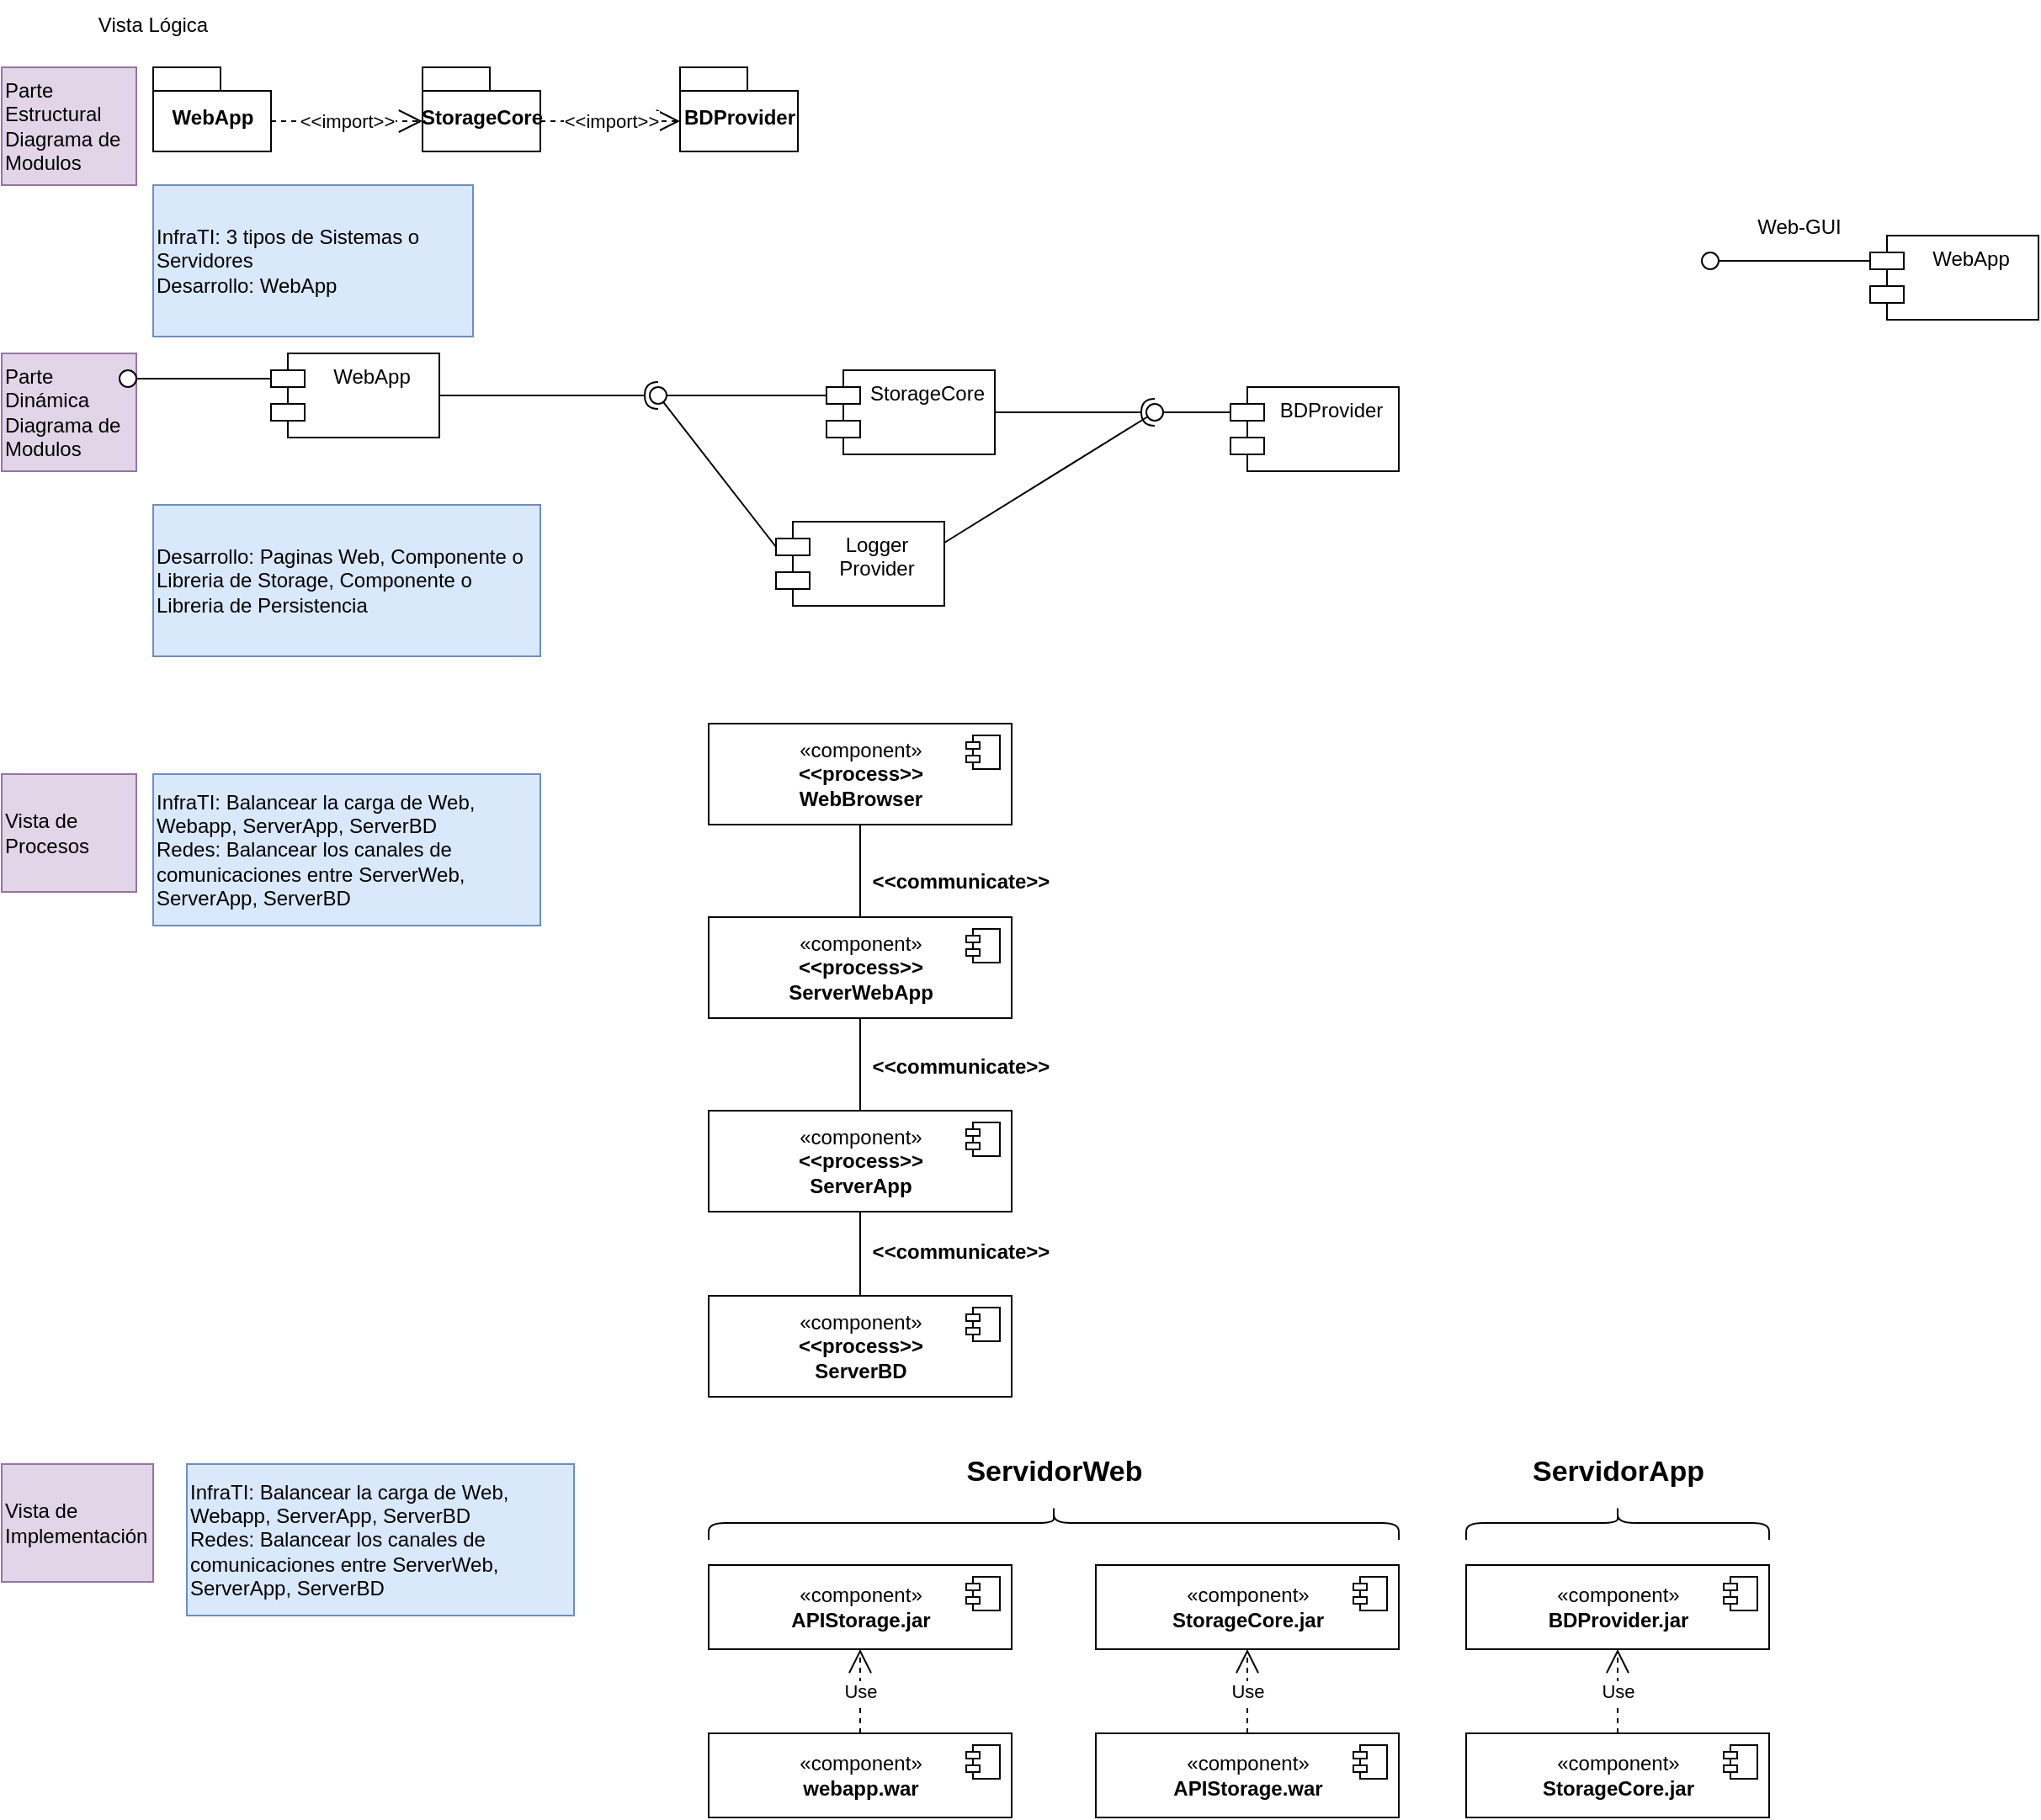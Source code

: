 <mxfile version="20.5.1" type="github">
  <diagram id="VrS3AXrRgCxmbk2wjC0r" name="Página-1">
    <mxGraphModel dx="1038" dy="571" grid="1" gridSize="10" guides="1" tooltips="1" connect="1" arrows="1" fold="1" page="1" pageScale="1" pageWidth="827" pageHeight="1169" math="0" shadow="0">
      <root>
        <mxCell id="0" />
        <mxCell id="1" parent="0" />
        <mxCell id="zn4TOYktsXlcLtezzBeB-1" value="Parte Estructural&lt;br&gt;Diagrama de Modulos" style="text;html=1;strokeColor=#9673a6;fillColor=#e1d5e7;align=left;verticalAlign=middle;whiteSpace=wrap;rounded=0;" parent="1" vertex="1">
          <mxGeometry x="10" y="50" width="80" height="70" as="geometry" />
        </mxCell>
        <mxCell id="zn4TOYktsXlcLtezzBeB-4" value="Vista Lógica" style="text;html=1;strokeColor=none;fillColor=none;align=center;verticalAlign=middle;whiteSpace=wrap;rounded=0;" parent="1" vertex="1">
          <mxGeometry x="10" y="10" width="180" height="30" as="geometry" />
        </mxCell>
        <mxCell id="zn4TOYktsXlcLtezzBeB-5" value="WebApp" style="shape=folder;fontStyle=1;spacingTop=10;tabWidth=40;tabHeight=14;tabPosition=left;html=1;" parent="1" vertex="1">
          <mxGeometry x="100" y="50" width="70" height="50" as="geometry" />
        </mxCell>
        <mxCell id="zn4TOYktsXlcLtezzBeB-6" value="StorageCore" style="shape=folder;fontStyle=1;spacingTop=10;tabWidth=40;tabHeight=14;tabPosition=left;html=1;" parent="1" vertex="1">
          <mxGeometry x="260" y="50" width="70" height="50" as="geometry" />
        </mxCell>
        <mxCell id="zn4TOYktsXlcLtezzBeB-7" value="BDProvider" style="shape=folder;fontStyle=1;spacingTop=10;tabWidth=40;tabHeight=14;tabPosition=left;html=1;" parent="1" vertex="1">
          <mxGeometry x="413" y="50" width="70" height="50" as="geometry" />
        </mxCell>
        <mxCell id="zn4TOYktsXlcLtezzBeB-8" value="&amp;lt;&amp;lt;import&amp;gt;&amp;gt;" style="endArrow=open;endSize=12;dashed=1;html=1;rounded=0;exitX=0;exitY=0;exitDx=70;exitDy=32;exitPerimeter=0;entryX=0;entryY=0;entryDx=0;entryDy=32;entryPerimeter=0;" parent="1" source="zn4TOYktsXlcLtezzBeB-5" target="zn4TOYktsXlcLtezzBeB-6" edge="1">
          <mxGeometry width="160" relative="1" as="geometry">
            <mxPoint x="160" y="100" as="sourcePoint" />
            <mxPoint x="320" y="100" as="targetPoint" />
          </mxGeometry>
        </mxCell>
        <mxCell id="zn4TOYktsXlcLtezzBeB-9" value="&amp;lt;&amp;lt;import&amp;gt;&amp;gt;" style="endArrow=open;endSize=12;dashed=1;html=1;rounded=0;exitX=0;exitY=0;exitDx=70;exitDy=32;exitPerimeter=0;entryX=0;entryY=0;entryDx=0;entryDy=32;entryPerimeter=0;" parent="1" source="zn4TOYktsXlcLtezzBeB-6" target="zn4TOYktsXlcLtezzBeB-7" edge="1">
          <mxGeometry width="160" relative="1" as="geometry">
            <mxPoint x="160" y="100" as="sourcePoint" />
            <mxPoint x="320" y="100" as="targetPoint" />
          </mxGeometry>
        </mxCell>
        <mxCell id="zn4TOYktsXlcLtezzBeB-10" value="InfraTI: 3 tipos de Sistemas o Servidores&lt;br&gt;Desarrollo: WebApp" style="text;html=1;strokeColor=#6c8ebf;fillColor=#dae8fc;align=left;verticalAlign=middle;whiteSpace=wrap;rounded=0;" parent="1" vertex="1">
          <mxGeometry x="100" y="120" width="190" height="90" as="geometry" />
        </mxCell>
        <mxCell id="zn4TOYktsXlcLtezzBeB-12" value="Parte Dinámica&lt;br&gt;Diagrama de Modulos" style="text;html=1;strokeColor=#9673a6;fillColor=#e1d5e7;align=left;verticalAlign=middle;whiteSpace=wrap;rounded=0;" parent="1" vertex="1">
          <mxGeometry x="10" y="220" width="80" height="70" as="geometry" />
        </mxCell>
        <mxCell id="zn4TOYktsXlcLtezzBeB-13" value="" style="rounded=0;orthogonalLoop=1;jettySize=auto;html=1;endArrow=none;endFill=0;sketch=0;sourcePerimeterSpacing=0;targetPerimeterSpacing=0;exitX=0;exitY=0;exitDx=0;exitDy=15;exitPerimeter=0;" parent="1" source="zn4TOYktsXlcLtezzBeB-16" target="zn4TOYktsXlcLtezzBeB-15" edge="1">
          <mxGeometry relative="1" as="geometry">
            <mxPoint x="190" y="235" as="sourcePoint" />
          </mxGeometry>
        </mxCell>
        <mxCell id="zn4TOYktsXlcLtezzBeB-15" value="" style="ellipse;whiteSpace=wrap;html=1;align=center;aspect=fixed;resizable=0;points=[];outlineConnect=0;sketch=0;" parent="1" vertex="1">
          <mxGeometry x="80" y="230" width="10" height="10" as="geometry" />
        </mxCell>
        <mxCell id="zn4TOYktsXlcLtezzBeB-16" value="WebApp" style="shape=module;align=left;spacingLeft=20;align=center;verticalAlign=top;" parent="1" vertex="1">
          <mxGeometry x="170" y="220" width="100" height="50" as="geometry" />
        </mxCell>
        <mxCell id="zn4TOYktsXlcLtezzBeB-17" value="Web-GUI" style="text;html=1;strokeColor=none;fillColor=none;align=center;verticalAlign=middle;whiteSpace=wrap;rounded=0;" parent="1" vertex="1">
          <mxGeometry x="1047.5" y="130" width="60" height="30" as="geometry" />
        </mxCell>
        <mxCell id="zn4TOYktsXlcLtezzBeB-18" value="" style="rounded=0;orthogonalLoop=1;jettySize=auto;html=1;endArrow=none;endFill=0;sketch=0;sourcePerimeterSpacing=0;targetPerimeterSpacing=0;exitX=0;exitY=0;exitDx=0;exitDy=15;exitPerimeter=0;" parent="1" source="zn4TOYktsXlcLtezzBeB-21" target="zn4TOYktsXlcLtezzBeB-20" edge="1">
          <mxGeometry relative="1" as="geometry">
            <mxPoint x="400" y="300" as="sourcePoint" />
          </mxGeometry>
        </mxCell>
        <mxCell id="zn4TOYktsXlcLtezzBeB-19" value="" style="rounded=0;orthogonalLoop=1;jettySize=auto;html=1;endArrow=halfCircle;endFill=0;entryX=0.5;entryY=0.5;endSize=6;strokeWidth=1;sketch=0;exitX=1;exitY=0.5;exitDx=0;exitDy=0;" parent="1" source="zn4TOYktsXlcLtezzBeB-16" target="zn4TOYktsXlcLtezzBeB-20" edge="1">
          <mxGeometry relative="1" as="geometry">
            <mxPoint x="420" y="245" as="sourcePoint" />
          </mxGeometry>
        </mxCell>
        <mxCell id="zn4TOYktsXlcLtezzBeB-20" value="" style="ellipse;whiteSpace=wrap;html=1;align=center;aspect=fixed;resizable=0;points=[];outlineConnect=0;sketch=0;" parent="1" vertex="1">
          <mxGeometry x="395" y="240" width="10" height="10" as="geometry" />
        </mxCell>
        <mxCell id="zn4TOYktsXlcLtezzBeB-21" value="StorageCore" style="shape=module;align=left;spacingLeft=20;align=center;verticalAlign=top;" parent="1" vertex="1">
          <mxGeometry x="500" y="230" width="100" height="50" as="geometry" />
        </mxCell>
        <mxCell id="zn4TOYktsXlcLtezzBeB-22" value="" style="rounded=0;orthogonalLoop=1;jettySize=auto;html=1;endArrow=none;endFill=0;sketch=0;sourcePerimeterSpacing=0;targetPerimeterSpacing=0;exitX=0;exitY=0;exitDx=0;exitDy=15;exitPerimeter=0;" parent="1" source="zn4TOYktsXlcLtezzBeB-25" target="zn4TOYktsXlcLtezzBeB-20" edge="1">
          <mxGeometry relative="1" as="geometry">
            <mxPoint x="400" y="310" as="sourcePoint" />
          </mxGeometry>
        </mxCell>
        <mxCell id="zn4TOYktsXlcLtezzBeB-25" value="Logger&#xa;Provider" style="shape=module;align=left;spacingLeft=20;align=center;verticalAlign=top;" parent="1" vertex="1">
          <mxGeometry x="470" y="320" width="100" height="50" as="geometry" />
        </mxCell>
        <mxCell id="zn4TOYktsXlcLtezzBeB-26" value="" style="rounded=0;orthogonalLoop=1;jettySize=auto;html=1;endArrow=none;endFill=0;sketch=0;sourcePerimeterSpacing=0;targetPerimeterSpacing=0;exitX=0;exitY=0;exitDx=0;exitDy=15;exitPerimeter=0;" parent="1" source="zn4TOYktsXlcLtezzBeB-29" target="zn4TOYktsXlcLtezzBeB-28" edge="1">
          <mxGeometry relative="1" as="geometry">
            <mxPoint x="690" y="295" as="sourcePoint" />
          </mxGeometry>
        </mxCell>
        <mxCell id="zn4TOYktsXlcLtezzBeB-27" value="" style="rounded=0;orthogonalLoop=1;jettySize=auto;html=1;endArrow=halfCircle;endFill=0;entryX=0.5;entryY=0.5;endSize=6;strokeWidth=1;sketch=0;exitX=1;exitY=0.5;exitDx=0;exitDy=0;" parent="1" source="zn4TOYktsXlcLtezzBeB-21" target="zn4TOYktsXlcLtezzBeB-28" edge="1">
          <mxGeometry relative="1" as="geometry">
            <mxPoint x="730" y="295" as="sourcePoint" />
          </mxGeometry>
        </mxCell>
        <mxCell id="zn4TOYktsXlcLtezzBeB-28" value="" style="ellipse;whiteSpace=wrap;html=1;align=center;aspect=fixed;resizable=0;points=[];outlineConnect=0;sketch=0;" parent="1" vertex="1">
          <mxGeometry x="690" y="250" width="10" height="10" as="geometry" />
        </mxCell>
        <mxCell id="zn4TOYktsXlcLtezzBeB-29" value="BDProvider" style="shape=module;align=left;spacingLeft=20;align=center;verticalAlign=top;" parent="1" vertex="1">
          <mxGeometry x="740" y="240" width="100" height="50" as="geometry" />
        </mxCell>
        <mxCell id="zn4TOYktsXlcLtezzBeB-33" value="" style="rounded=0;orthogonalLoop=1;jettySize=auto;html=1;endArrow=none;endFill=0;sketch=0;sourcePerimeterSpacing=0;targetPerimeterSpacing=0;exitX=1;exitY=0.25;exitDx=0;exitDy=0;" parent="1" source="zn4TOYktsXlcLtezzBeB-25" target="zn4TOYktsXlcLtezzBeB-28" edge="1">
          <mxGeometry relative="1" as="geometry">
            <mxPoint x="675" y="175" as="sourcePoint" />
          </mxGeometry>
        </mxCell>
        <mxCell id="zn4TOYktsXlcLtezzBeB-36" value="Desarrollo: Paginas Web, Componente o Libreria de Storage, Componente o Libreria de Persistencia" style="text;html=1;strokeColor=#6c8ebf;fillColor=#dae8fc;align=left;verticalAlign=middle;whiteSpace=wrap;rounded=0;" parent="1" vertex="1">
          <mxGeometry x="100" y="310" width="230" height="90" as="geometry" />
        </mxCell>
        <mxCell id="zn4TOYktsXlcLtezzBeB-37" value="Vista de Procesos" style="text;html=1;strokeColor=#9673a6;fillColor=#e1d5e7;align=left;verticalAlign=middle;whiteSpace=wrap;rounded=0;" parent="1" vertex="1">
          <mxGeometry x="10" y="470" width="80" height="70" as="geometry" />
        </mxCell>
        <mxCell id="zn4TOYktsXlcLtezzBeB-44" value="" style="edgeStyle=orthogonalEdgeStyle;rounded=0;orthogonalLoop=1;jettySize=auto;html=1;endArrow=none;endFill=0;" parent="1" source="zn4TOYktsXlcLtezzBeB-40" target="zn4TOYktsXlcLtezzBeB-42" edge="1">
          <mxGeometry relative="1" as="geometry" />
        </mxCell>
        <mxCell id="zn4TOYktsXlcLtezzBeB-40" value="«component»&lt;br&gt;&lt;b&gt;&amp;lt;&amp;lt;process&amp;gt;&amp;gt;&lt;br&gt;WebBrowser&lt;br&gt;&lt;/b&gt;" style="html=1;dropTarget=0;" parent="1" vertex="1">
          <mxGeometry x="430" y="440" width="180" height="60" as="geometry" />
        </mxCell>
        <mxCell id="zn4TOYktsXlcLtezzBeB-41" value="" style="shape=module;jettyWidth=8;jettyHeight=4;" parent="zn4TOYktsXlcLtezzBeB-40" vertex="1">
          <mxGeometry x="1" width="20" height="20" relative="1" as="geometry">
            <mxPoint x="-27" y="7" as="offset" />
          </mxGeometry>
        </mxCell>
        <mxCell id="zn4TOYktsXlcLtezzBeB-48" style="edgeStyle=orthogonalEdgeStyle;rounded=0;orthogonalLoop=1;jettySize=auto;html=1;entryX=0.5;entryY=0;entryDx=0;entryDy=0;endArrow=none;endFill=0;" parent="1" source="zn4TOYktsXlcLtezzBeB-42" target="zn4TOYktsXlcLtezzBeB-46" edge="1">
          <mxGeometry relative="1" as="geometry" />
        </mxCell>
        <mxCell id="zn4TOYktsXlcLtezzBeB-42" value="«component»&lt;br&gt;&lt;b&gt;&amp;lt;&amp;lt;process&amp;gt;&amp;gt;&lt;br&gt;ServerWebApp&lt;br&gt;&lt;/b&gt;" style="html=1;dropTarget=0;" parent="1" vertex="1">
          <mxGeometry x="430" y="555" width="180" height="60" as="geometry" />
        </mxCell>
        <mxCell id="zn4TOYktsXlcLtezzBeB-43" value="" style="shape=module;jettyWidth=8;jettyHeight=4;" parent="zn4TOYktsXlcLtezzBeB-42" vertex="1">
          <mxGeometry x="1" width="20" height="20" relative="1" as="geometry">
            <mxPoint x="-27" y="7" as="offset" />
          </mxGeometry>
        </mxCell>
        <mxCell id="zn4TOYktsXlcLtezzBeB-45" value="&lt;&lt;communicate&gt;&gt;" style="text;align=center;fontStyle=1;verticalAlign=middle;spacingLeft=3;spacingRight=3;strokeColor=none;rotatable=0;points=[[0,0.5],[1,0.5]];portConstraint=eastwest;" parent="1" vertex="1">
          <mxGeometry x="540" y="520" width="80" height="26" as="geometry" />
        </mxCell>
        <mxCell id="zn4TOYktsXlcLtezzBeB-52" style="edgeStyle=orthogonalEdgeStyle;rounded=0;orthogonalLoop=1;jettySize=auto;html=1;entryX=0.5;entryY=0;entryDx=0;entryDy=0;endArrow=none;endFill=0;" parent="1" source="zn4TOYktsXlcLtezzBeB-46" target="zn4TOYktsXlcLtezzBeB-50" edge="1">
          <mxGeometry relative="1" as="geometry" />
        </mxCell>
        <mxCell id="zn4TOYktsXlcLtezzBeB-46" value="«component»&lt;br&gt;&lt;b&gt;&amp;lt;&amp;lt;process&amp;gt;&amp;gt;&lt;br&gt;ServerApp&lt;br&gt;&lt;/b&gt;" style="html=1;dropTarget=0;" parent="1" vertex="1">
          <mxGeometry x="430" y="670" width="180" height="60" as="geometry" />
        </mxCell>
        <mxCell id="zn4TOYktsXlcLtezzBeB-47" value="" style="shape=module;jettyWidth=8;jettyHeight=4;" parent="zn4TOYktsXlcLtezzBeB-46" vertex="1">
          <mxGeometry x="1" width="20" height="20" relative="1" as="geometry">
            <mxPoint x="-27" y="7" as="offset" />
          </mxGeometry>
        </mxCell>
        <mxCell id="zn4TOYktsXlcLtezzBeB-49" value="&lt;&lt;communicate&gt;&gt;" style="text;align=center;fontStyle=1;verticalAlign=middle;spacingLeft=3;spacingRight=3;strokeColor=none;rotatable=0;points=[[0,0.5],[1,0.5]];portConstraint=eastwest;" parent="1" vertex="1">
          <mxGeometry x="540" y="630" width="80" height="26" as="geometry" />
        </mxCell>
        <mxCell id="zn4TOYktsXlcLtezzBeB-50" value="«component»&lt;br&gt;&lt;b&gt;&amp;lt;&amp;lt;process&amp;gt;&amp;gt;&lt;br&gt;ServerBD&lt;br&gt;&lt;/b&gt;" style="html=1;dropTarget=0;" parent="1" vertex="1">
          <mxGeometry x="430" y="780" width="180" height="60" as="geometry" />
        </mxCell>
        <mxCell id="zn4TOYktsXlcLtezzBeB-51" value="" style="shape=module;jettyWidth=8;jettyHeight=4;" parent="zn4TOYktsXlcLtezzBeB-50" vertex="1">
          <mxGeometry x="1" width="20" height="20" relative="1" as="geometry">
            <mxPoint x="-27" y="7" as="offset" />
          </mxGeometry>
        </mxCell>
        <mxCell id="zn4TOYktsXlcLtezzBeB-53" value="&lt;&lt;communicate&gt;&gt;" style="text;align=center;fontStyle=1;verticalAlign=middle;spacingLeft=3;spacingRight=3;strokeColor=none;rotatable=0;points=[[0,0.5],[1,0.5]];portConstraint=eastwest;" parent="1" vertex="1">
          <mxGeometry x="540" y="740" width="80" height="26" as="geometry" />
        </mxCell>
        <mxCell id="zn4TOYktsXlcLtezzBeB-54" value="InfraTI: Balancear la carga de Web, Webapp, ServerApp, ServerBD&lt;br&gt;Redes: Balancear los canales de comunicaciones entre ServerWeb, ServerApp, ServerBD" style="text;html=1;strokeColor=#6c8ebf;fillColor=#dae8fc;align=left;verticalAlign=middle;whiteSpace=wrap;rounded=0;" parent="1" vertex="1">
          <mxGeometry x="100" y="470" width="230" height="90" as="geometry" />
        </mxCell>
        <mxCell id="zn4TOYktsXlcLtezzBeB-55" value="Vista de Implementación" style="text;html=1;strokeColor=#9673a6;fillColor=#e1d5e7;align=left;verticalAlign=middle;whiteSpace=wrap;rounded=0;" parent="1" vertex="1">
          <mxGeometry x="10" y="880" width="90" height="70" as="geometry" />
        </mxCell>
        <mxCell id="zn4TOYktsXlcLtezzBeB-56" value="«component»&lt;br&gt;&lt;b&gt;webapp.war&lt;/b&gt;" style="html=1;dropTarget=0;" parent="1" vertex="1">
          <mxGeometry x="430" y="1040" width="180" height="50" as="geometry" />
        </mxCell>
        <mxCell id="zn4TOYktsXlcLtezzBeB-57" value="" style="shape=module;jettyWidth=8;jettyHeight=4;" parent="zn4TOYktsXlcLtezzBeB-56" vertex="1">
          <mxGeometry x="1" width="20" height="20" relative="1" as="geometry">
            <mxPoint x="-27" y="7" as="offset" />
          </mxGeometry>
        </mxCell>
        <mxCell id="zn4TOYktsXlcLtezzBeB-58" value="«component»&lt;br&gt;&lt;b&gt;APIStorage.jar&lt;/b&gt;" style="html=1;dropTarget=0;" parent="1" vertex="1">
          <mxGeometry x="430" y="940" width="180" height="50" as="geometry" />
        </mxCell>
        <mxCell id="zn4TOYktsXlcLtezzBeB-59" value="" style="shape=module;jettyWidth=8;jettyHeight=4;" parent="zn4TOYktsXlcLtezzBeB-58" vertex="1">
          <mxGeometry x="1" width="20" height="20" relative="1" as="geometry">
            <mxPoint x="-27" y="7" as="offset" />
          </mxGeometry>
        </mxCell>
        <mxCell id="zn4TOYktsXlcLtezzBeB-60" value="Use" style="endArrow=open;endSize=12;dashed=1;html=1;rounded=0;exitX=0.5;exitY=0;exitDx=0;exitDy=0;entryX=0.5;entryY=1;entryDx=0;entryDy=0;" parent="1" source="zn4TOYktsXlcLtezzBeB-56" target="zn4TOYktsXlcLtezzBeB-58" edge="1">
          <mxGeometry width="160" relative="1" as="geometry">
            <mxPoint x="450" y="940" as="sourcePoint" />
            <mxPoint x="610" y="940" as="targetPoint" />
          </mxGeometry>
        </mxCell>
        <mxCell id="zn4TOYktsXlcLtezzBeB-61" value="«component»&lt;br&gt;&lt;b&gt;APIStorage.war&lt;/b&gt;" style="html=1;dropTarget=0;" parent="1" vertex="1">
          <mxGeometry x="660" y="1040" width="180" height="50" as="geometry" />
        </mxCell>
        <mxCell id="zn4TOYktsXlcLtezzBeB-62" value="" style="shape=module;jettyWidth=8;jettyHeight=4;" parent="zn4TOYktsXlcLtezzBeB-61" vertex="1">
          <mxGeometry x="1" width="20" height="20" relative="1" as="geometry">
            <mxPoint x="-27" y="7" as="offset" />
          </mxGeometry>
        </mxCell>
        <mxCell id="zn4TOYktsXlcLtezzBeB-63" value="«component»&lt;br&gt;&lt;b&gt;StorageCore.jar&lt;/b&gt;" style="html=1;dropTarget=0;" parent="1" vertex="1">
          <mxGeometry x="660" y="940" width="180" height="50" as="geometry" />
        </mxCell>
        <mxCell id="zn4TOYktsXlcLtezzBeB-64" value="" style="shape=module;jettyWidth=8;jettyHeight=4;" parent="zn4TOYktsXlcLtezzBeB-63" vertex="1">
          <mxGeometry x="1" width="20" height="20" relative="1" as="geometry">
            <mxPoint x="-27" y="7" as="offset" />
          </mxGeometry>
        </mxCell>
        <mxCell id="zn4TOYktsXlcLtezzBeB-65" value="Use" style="endArrow=open;endSize=12;dashed=1;html=1;rounded=0;exitX=0.5;exitY=0;exitDx=0;exitDy=0;entryX=0.5;entryY=1;entryDx=0;entryDy=0;" parent="1" source="zn4TOYktsXlcLtezzBeB-61" target="zn4TOYktsXlcLtezzBeB-63" edge="1">
          <mxGeometry width="160" relative="1" as="geometry">
            <mxPoint x="570" y="940" as="sourcePoint" />
            <mxPoint x="730" y="940" as="targetPoint" />
          </mxGeometry>
        </mxCell>
        <mxCell id="zn4TOYktsXlcLtezzBeB-66" value="«component»&lt;br&gt;&lt;b&gt;StorageCore.jar&lt;/b&gt;" style="html=1;dropTarget=0;" parent="1" vertex="1">
          <mxGeometry x="880" y="1040" width="180" height="50" as="geometry" />
        </mxCell>
        <mxCell id="zn4TOYktsXlcLtezzBeB-67" value="" style="shape=module;jettyWidth=8;jettyHeight=4;" parent="zn4TOYktsXlcLtezzBeB-66" vertex="1">
          <mxGeometry x="1" width="20" height="20" relative="1" as="geometry">
            <mxPoint x="-27" y="7" as="offset" />
          </mxGeometry>
        </mxCell>
        <mxCell id="zn4TOYktsXlcLtezzBeB-68" value="«component»&lt;br&gt;&lt;b&gt;BDProvider.jar&lt;/b&gt;" style="html=1;dropTarget=0;" parent="1" vertex="1">
          <mxGeometry x="880" y="940" width="180" height="50" as="geometry" />
        </mxCell>
        <mxCell id="zn4TOYktsXlcLtezzBeB-69" value="" style="shape=module;jettyWidth=8;jettyHeight=4;" parent="zn4TOYktsXlcLtezzBeB-68" vertex="1">
          <mxGeometry x="1" width="20" height="20" relative="1" as="geometry">
            <mxPoint x="-27" y="7" as="offset" />
          </mxGeometry>
        </mxCell>
        <mxCell id="zn4TOYktsXlcLtezzBeB-70" value="Use" style="endArrow=open;endSize=12;dashed=1;html=1;rounded=0;exitX=0.5;exitY=0;exitDx=0;exitDy=0;entryX=0.5;entryY=1;entryDx=0;entryDy=0;" parent="1" source="zn4TOYktsXlcLtezzBeB-66" target="zn4TOYktsXlcLtezzBeB-68" edge="1">
          <mxGeometry width="160" relative="1" as="geometry">
            <mxPoint x="820" y="940" as="sourcePoint" />
            <mxPoint x="980" y="940" as="targetPoint" />
          </mxGeometry>
        </mxCell>
        <mxCell id="zn4TOYktsXlcLtezzBeB-71" value="" style="shape=curlyBracket;whiteSpace=wrap;html=1;rounded=1;direction=south;" parent="1" vertex="1">
          <mxGeometry x="430" y="905" width="410" height="20" as="geometry" />
        </mxCell>
        <mxCell id="zn4TOYktsXlcLtezzBeB-72" value="ServidorWeb" style="text;html=1;strokeColor=none;fillColor=none;align=center;verticalAlign=middle;whiteSpace=wrap;rounded=0;fontSize=17;fontStyle=1" parent="1" vertex="1">
          <mxGeometry x="572.5" y="870" width="125" height="30" as="geometry" />
        </mxCell>
        <mxCell id="zn4TOYktsXlcLtezzBeB-73" value="" style="shape=curlyBracket;whiteSpace=wrap;html=1;rounded=1;direction=south;" parent="1" vertex="1">
          <mxGeometry x="880" y="905" width="180" height="20" as="geometry" />
        </mxCell>
        <mxCell id="zn4TOYktsXlcLtezzBeB-74" value="ServidorApp" style="text;html=1;strokeColor=none;fillColor=none;align=center;verticalAlign=middle;whiteSpace=wrap;rounded=0;fontSize=17;fontStyle=1" parent="1" vertex="1">
          <mxGeometry x="907.5" y="870" width="125" height="30" as="geometry" />
        </mxCell>
        <mxCell id="zn4TOYktsXlcLtezzBeB-75" value="InfraTI: Balancear la carga de Web, Webapp, ServerApp, ServerBD&lt;br&gt;Redes: Balancear los canales de comunicaciones entre ServerWeb, ServerApp, ServerBD" style="text;html=1;strokeColor=#6c8ebf;fillColor=#dae8fc;align=left;verticalAlign=middle;whiteSpace=wrap;rounded=0;" parent="1" vertex="1">
          <mxGeometry x="120" y="880" width="230" height="90" as="geometry" />
        </mxCell>
        <mxCell id="tnkUw2Lxri4dGKKTmfUR-1" value="" style="rounded=0;orthogonalLoop=1;jettySize=auto;html=1;endArrow=none;endFill=0;sketch=0;sourcePerimeterSpacing=0;targetPerimeterSpacing=0;exitX=0;exitY=0;exitDx=0;exitDy=15;exitPerimeter=0;" parent="1" source="tnkUw2Lxri4dGKKTmfUR-3" target="tnkUw2Lxri4dGKKTmfUR-2" edge="1">
          <mxGeometry relative="1" as="geometry">
            <mxPoint x="120" y="315" as="sourcePoint" />
          </mxGeometry>
        </mxCell>
        <mxCell id="tnkUw2Lxri4dGKKTmfUR-2" value="" style="ellipse;whiteSpace=wrap;html=1;align=center;aspect=fixed;resizable=0;points=[];outlineConnect=0;sketch=0;" parent="1" vertex="1">
          <mxGeometry x="1020" y="160" width="10" height="10" as="geometry" />
        </mxCell>
        <mxCell id="tnkUw2Lxri4dGKKTmfUR-3" value="WebApp" style="shape=module;align=left;spacingLeft=20;align=center;verticalAlign=top;" parent="1" vertex="1">
          <mxGeometry x="1120" y="150" width="100" height="50" as="geometry" />
        </mxCell>
      </root>
    </mxGraphModel>
  </diagram>
</mxfile>
